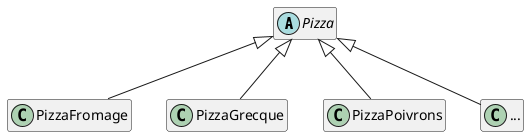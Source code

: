 @startuml

'-----------------------------------
' UML concepts illustrated
' JMB 2014
'-----------------------------------

'hide circle
hide empty members
hide empty methods

abstract class Pizza {
}

class PizzaFromage extends Pizza
class PizzaGrecque extends Pizza
class PizzaPoivrons extends Pizza

class PizzaFromageStyleCorse as "..." {
}
Pizza <|-- PizzaFromageStyleCorse

@enduml
